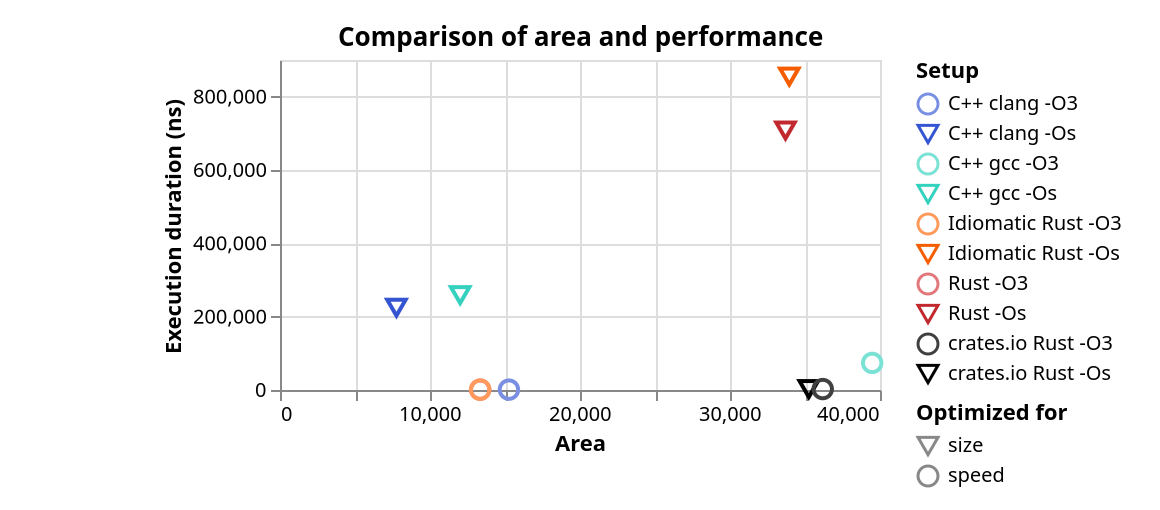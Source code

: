 {
  "$schema": "https://vega.github.io/schema/vega-lite/v5.json",
  "title": "Comparison of area and performance",
  "data": {
    "values":
    [
      {
        "Logic blocks": 29576,
        "Flip-flops": 5678,
        "RAM blocks": 0,
        "trueDualPortBlockRam": 0,
        "Multipliers": 0,
        "otherBlocks": 0,
        "Area": 35254,
        "Maximum frequency (MHz)": 38.71317672729492,
        "Average clock cycles": 99,
        "id": "keccak_crates_size",
        "Setup": "crates.io Rust -Os",
        "Scenario": "crates.io Rust",
        "compilerSetup": "rust -Os",
        "Implementation": "crates.io Rust",
        "Function": "keccak",
        "Compiler": "Rust",
        "Optimized for": "size",
        "Optimization flag": "-Os",
        "Language": "Rust",
        "Idiomatic": "false",
        "From crates.io": "true",
        "color": "#000000"
      },
      {
        "Logic blocks": 30505,
        "Flip-flops": 5678,
        "RAM blocks": 0,
        "trueDualPortBlockRam": 0,
        "Multipliers": 0,
        "otherBlocks": 0,
        "Area": 36183,
        "Maximum frequency (MHz)": 38.69669723510742,
        "Average clock cycles": 99,
        "id": "keccak_crates_speed",
        "Setup": "crates.io Rust -O3",
        "Scenario": "crates.io Rust",
        "compilerSetup": "rust -O3",
        "Implementation": "crates.io Rust",
        "Function": "keccak",
        "Compiler": "Rust",
        "Optimized for": "speed",
        "Optimization flag": "-O3",
        "Language": "Rust",
        "Idiomatic": "false",
        "From crates.io": "true",
        "color": "#404040"
      },
      {
        "Logic blocks": 27169,
        "Flip-flops": 6522,
        "RAM blocks": 0,
        "trueDualPortBlockRam": 0,
        "Multipliers": 8,
        "otherBlocks": 0,
        "Area": 33699,
        "Maximum frequency (MHz)": 56.2239990234375,
        "Average clock cycles": 39793,
        "id": "keccak_rust_size",
        "Setup": "Rust -Os",
        "Scenario": "Rust",
        "compilerSetup": "rust -Os",
        "Implementation": "Rust",
        "Function": "keccak",
        "Compiler": "Rust",
        "Optimized for": "size",
        "Optimization flag": "-Os",
        "Language": "Rust",
        "Idiomatic": "false",
        "From crates.io": "false",
        "color": "#C1292E"
      },
      {
        "Logic blocks": 9322,
        "Flip-flops": 4024,
        "RAM blocks": 0,
        "trueDualPortBlockRam": 0,
        "Multipliers": 0,
        "otherBlocks": 0,
        "Area": 13346,
        "Maximum frequency (MHz)": 106.73497009277344,
        "Average clock cycles": 99,
        "id": "keccak_rust_speed",
        "Setup": "Rust -O3",
        "Scenario": "Rust",
        "compilerSetup": "rust -O3",
        "Implementation": "Rust",
        "Function": "keccak",
        "Compiler": "Rust",
        "Optimized for": "speed",
        "Optimization flag": "-O3",
        "Language": "Rust",
        "Idiomatic": "false",
        "From crates.io": "false",
        "color": "#E2787C"
      },
      {
        "Logic blocks": 27422,
        "Flip-flops": 6522,
        "RAM blocks": 0,
        "trueDualPortBlockRam": 0,
        "Multipliers": 8,
        "otherBlocks": 0,
        "Area": 33952,
        "Maximum frequency (MHz)": 55.533958435058594,
        "Average clock cycles": 47473,
        "id": "keccak_idiom_size",
        "Setup": "Idiomatic Rust -Os",
        "Scenario": "Idiomatic Rust",
        "compilerSetup": "rust -Os",
        "Implementation": "Idiomatic Rust",
        "Function": "keccak",
        "Compiler": "Rust",
        "Optimized for": "size",
        "Optimization flag": "-Os",
        "Language": "Rust",
        "Idiomatic": "true",
        "From crates.io": "false",
        "color": "#F65D00"
      },
      {
        "Logic blocks": 9322,
        "Flip-flops": 4024,
        "RAM blocks": 0,
        "trueDualPortBlockRam": 0,
        "Multipliers": 0,
        "otherBlocks": 0,
        "Area": 13346,
        "Maximum frequency (MHz)": 106.73497009277344,
        "Average clock cycles": 99,
        "id": "keccak_idiom_speed",
        "Setup": "Idiomatic Rust -O3",
        "Scenario": "Idiomatic Rust",
        "compilerSetup": "rust -O3",
        "Implementation": "Idiomatic Rust",
        "Function": "keccak",
        "Compiler": "Rust",
        "Optimized for": "speed",
        "Optimization flag": "-O3",
        "Language": "Rust",
        "Idiomatic": "true",
        "From crates.io": "false",
        "color": "#FF9A5C"
      },
      {
        "Logic blocks": 11406,
        "Flip-flops": 3856,
        "RAM blocks": 0,
        "trueDualPortBlockRam": 0,
        "Multipliers": 0,
        "otherBlocks": 0,
        "Area": 15262,
        "Maximum frequency (MHz)": 77.76654052734375,
        "Average clock cycles": 76,
        "id": "keccak_clang_speed",
        "Setup": "C++ clang -O3",
        "Scenario": "C++ clang",
        "compilerSetup": "clang -O3",
        "Implementation": "C++",
        "Function": "keccak",
        "Compiler": "Clang",
        "Optimized for": "speed",
        "Optimization flag": "-O3",
        "Language": "C++",
        "Idiomatic": "false",
        "From crates.io": "false",
        "color": "#7A8FE1"
      },
      {
        "Logic blocks": 28549,
        "Flip-flops": 10931,
        "RAM blocks": 0,
        "trueDualPortBlockRam": 0,
        "Multipliers": 0,
        "otherBlocks": 0,
        "Area": 39480,
        "Maximum frequency (MHz)": 73.76807403564453,
        "Average clock cycles": 5450,
        "id": "keccak_gcc_speed",
        "Setup": "C++ gcc -O3",
        "Scenario": "C++ gcc",
        "compilerSetup": "gcc -O3",
        "Implementation": "C++",
        "Function": "keccak",
        "Compiler": "GCC",
        "Optimized for": "speed",
        "Optimization flag": "-O3",
        "Language": "C++",
        "Idiomatic": "false",
        "From crates.io": "false",
        "color": "#7AE1D5"
      },
      {
        "Logic blocks": 5359,
        "Flip-flops": 2321,
        "RAM blocks": 80,
        "trueDualPortBlockRam": 0,
        "Multipliers": 2,
        "otherBlocks": 0,
        "Area": 7762,
        "Maximum frequency (MHz)": 89.07099151611328,
        "Average clock cycles": 19994,
        "id": "keccak_clang_size",
        "Setup": "C++ clang -Os",
        "Scenario": "C++ clang",
        "compilerSetup": "clang -Os",
        "Implementation": "C++",
        "Function": "keccak",
        "Compiler": "Clang",
        "Optimized for": "size",
        "Optimization flag": "-Os",
        "Language": "C++",
        "Idiomatic": "false",
        "From crates.io": "false",
        "color": "#3454D1"
      },
      {
        "Logic blocks": 8592,
        "Flip-flops": 3328,
        "RAM blocks": 80,
        "trueDualPortBlockRam": 0,
        "Multipliers": 10,
        "otherBlocks": 0,
        "Area": 12010,
        "Maximum frequency (MHz)": 84.58805847167969,
        "Average clock cycles": 21890,
        "id": "keccak_gcc_size",
        "Setup": "C++ gcc -Os",
        "Scenario": "C++ gcc",
        "compilerSetup": "gcc -Os",
        "Implementation": "C++",
        "Function": "keccak",
        "Compiler": "GCC",
        "Optimized for": "size",
        "Optimization flag": "-Os",
        "Language": "C++",
        "Idiomatic": "false",
        "From crates.io": "false",
        "color": "#34D1BF"
      }
    ]
  },
  "transform": [
    {
      "calculate": "round(datum['Average clock cycles'] / (datum['Maximum frequency (MHz)'] * 1000000) * 1000000000)",
      "as": "Execution duration (ns)"
    }
  ],
  "mark": {
    "type": "point",
    "tooltip": true,
    "size": 85
  },

  "autosize": "none",
  "padding": { "left": 140, "top": 30, "right": 140, "bottom": 60 },
  "width": 300,
  "height": 165,
  "encoding": {
    "x": {
      "field": "Area",
      "type": "quantitative"
    },
    "y": {
      "field": "Execution duration (ns)",
      "type": "quantitative"
    },
    "color": {
      "field": "Setup",
      "type": "nominal",
      "scale": {
        "range": {
          "field": "color"
        }
      },
      "legend": {
        "symbolType": {
          "expr": "indexof(datum.value, '-Os') >= 0 ? 'triangle-down' : 'circle'"
        }
      }
    },
    "shape": {
      "field": "Optimized for",
      "type": "nominal",
      "scale": {
        "range": [
          "triangle-down",
          "circle"
        ]
      }
    },
    "opacity": {
      "condition": {
        "param": "selection",
        "value": 1
      },
      "value": 0.2
    },
    "strokeWidth": {
      "condition": {
        "param": "hover",
        "empty": false,
        "value": 3
      },
      "value": 2
    }
  },
  "params": [
    {
      "name": "selection",
      "select": {
        "type": "point",
        "fields": [
          "Setup"
        ],
        "on": "click"
      },
      "bind": "legend"
    },
    {
      "name": "hover",
      "select": {
        "type": "point",
        "on": "mouseover",
        "toggle": false
      }
    }
  ]
}
